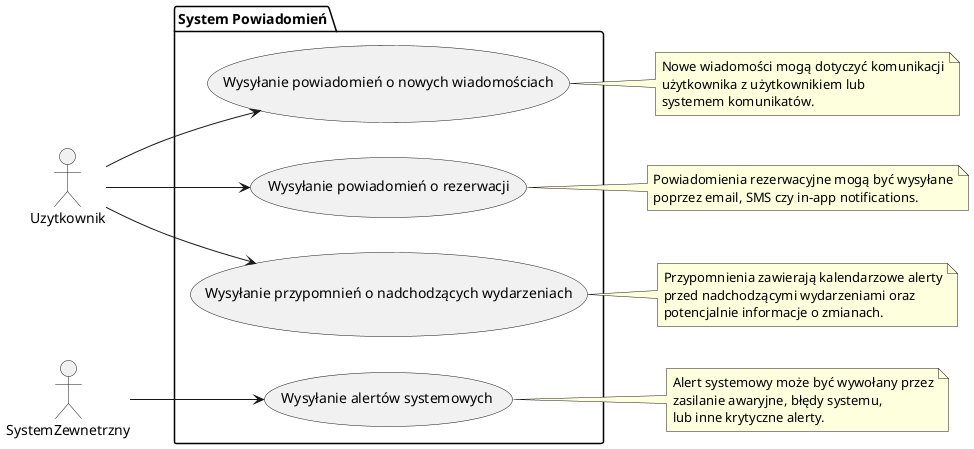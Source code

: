 @startuml
left to right direction
actor Uzytkownik as User
actor SystemZewnetrzny as ExternalSystem

package "System Powiadomień" {
    usecase (Wysyłanie powiadomień o rezerwacji) as UC1
    usecase (Wysyłanie przypomnień o nadchodzących wydarzeniach) as UC2
    usecase (Wysyłanie alertów systemowych) as UC3
    usecase (Wysyłanie powiadomień o nowych wiadomościach) as UC4
}

User --> UC1
User --> UC2
User --> UC4
ExternalSystem --> UC3

note right of UC1
  Powiadomienia rezerwacyjne mogą być wysyłane
  poprzez email, SMS czy in-app notifications.
end note

note right of UC2
  Przypomnienia zawierają kalendarzowe alerty
  przed nadchodzącymi wydarzeniami oraz
  potencjalnie informacje o zmianach.
end note

note right of UC3
  Alert systemowy może być wywołany przez
  zasilanie awaryjne, błędy systemu,
  lub inne krytyczne alerty.
end note

note right of UC4
  Nowe wiadomości mogą dotyczyć komunikacji
  użytkownika z użytkownikiem lub
  systemem komunikatów.
end note

@enduml
